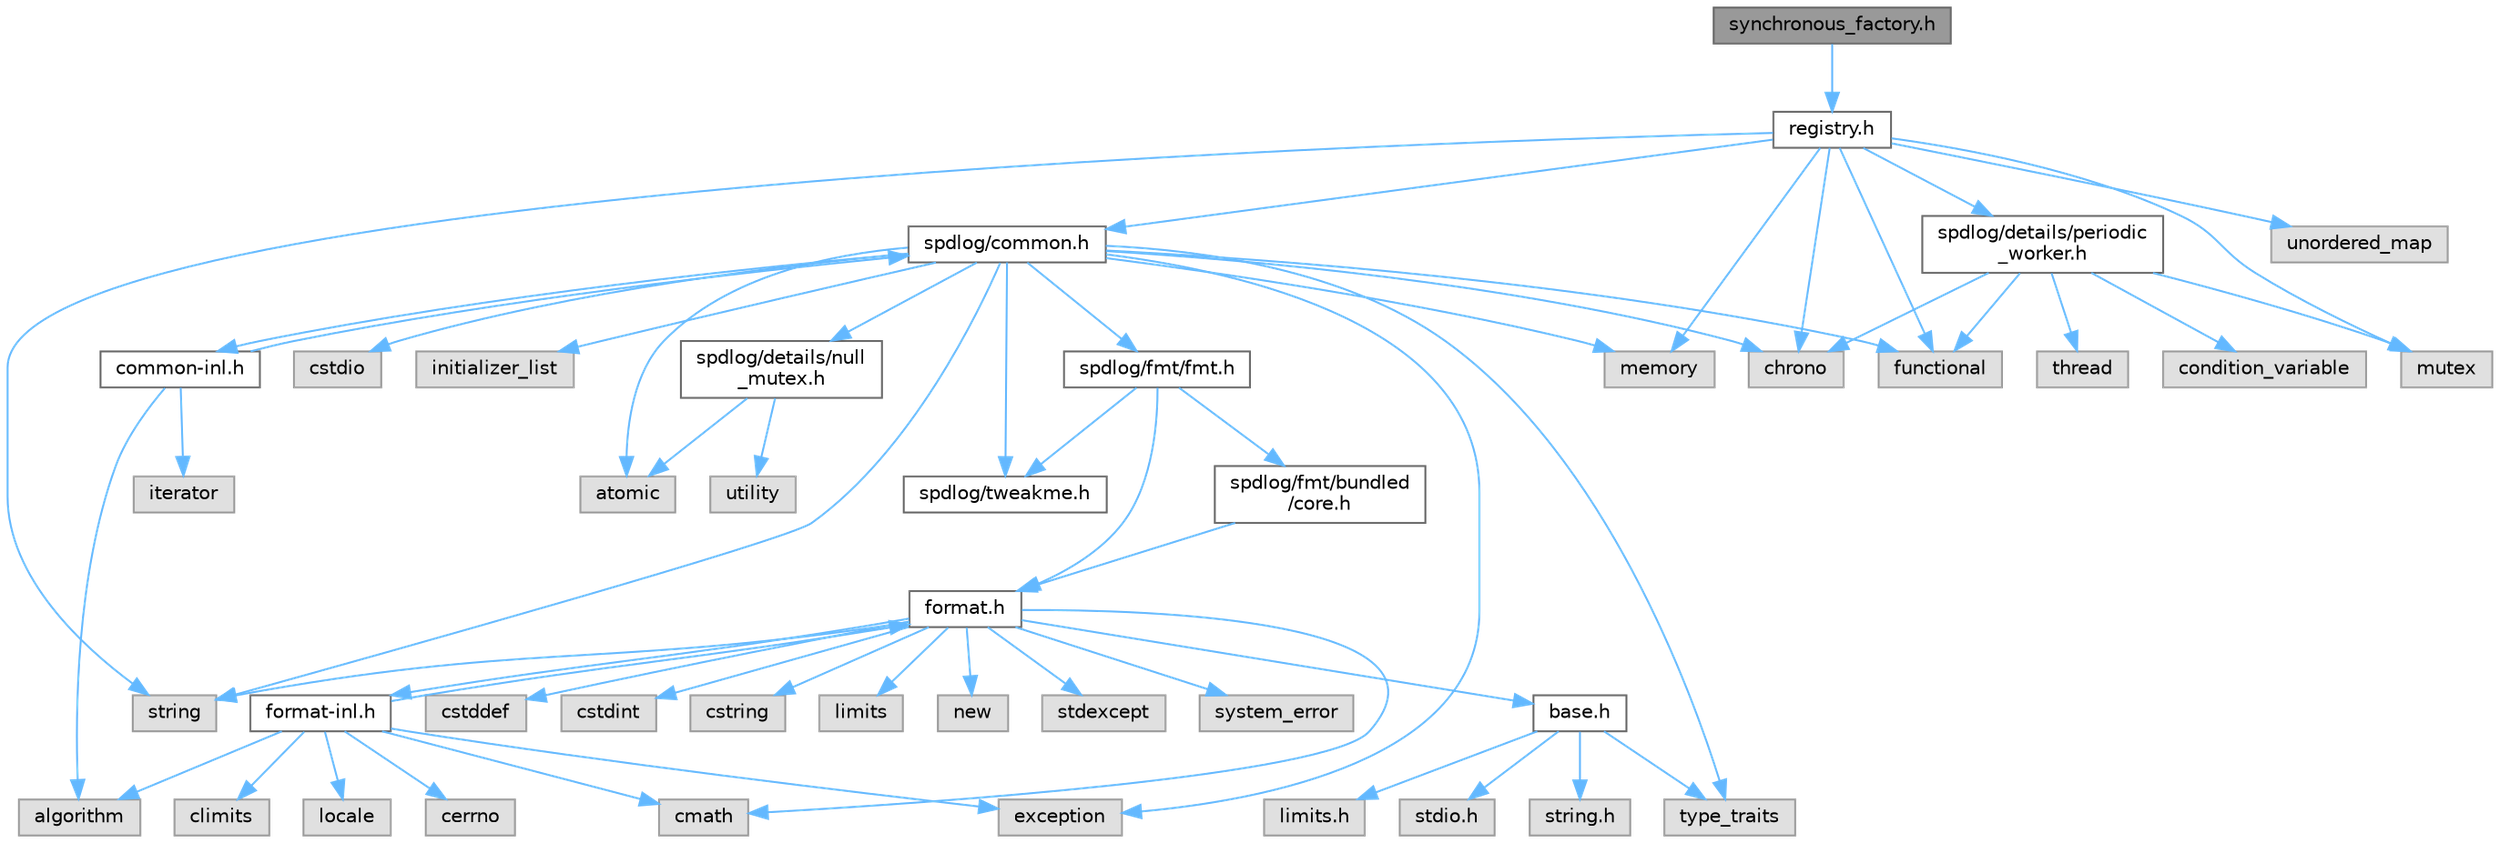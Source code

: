 digraph "synchronous_factory.h"
{
 // LATEX_PDF_SIZE
  bgcolor="transparent";
  edge [fontname=Helvetica,fontsize=10,labelfontname=Helvetica,labelfontsize=10];
  node [fontname=Helvetica,fontsize=10,shape=box,height=0.2,width=0.4];
  Node1 [id="Node000001",label="synchronous_factory.h",height=0.2,width=0.4,color="gray40", fillcolor="grey60", style="filled", fontcolor="black",tooltip=" "];
  Node1 -> Node2 [id="edge1_Node000001_Node000002",color="steelblue1",style="solid",tooltip=" "];
  Node2 [id="Node000002",label="registry.h",height=0.2,width=0.4,color="grey40", fillcolor="white", style="filled",URL="$registry_8h.html",tooltip=" "];
  Node2 -> Node3 [id="edge2_Node000002_Node000003",color="steelblue1",style="solid",tooltip=" "];
  Node3 [id="Node000003",label="spdlog/common.h",height=0.2,width=0.4,color="grey40", fillcolor="white", style="filled",URL="$_my_spdlog_2spdlog_2common_8h.html",tooltip=" "];
  Node3 -> Node4 [id="edge3_Node000003_Node000004",color="steelblue1",style="solid",tooltip=" "];
  Node4 [id="Node000004",label="spdlog/details/null\l_mutex.h",height=0.2,width=0.4,color="grey40", fillcolor="white", style="filled",URL="$null__mutex_8h.html",tooltip=" "];
  Node4 -> Node5 [id="edge4_Node000004_Node000005",color="steelblue1",style="solid",tooltip=" "];
  Node5 [id="Node000005",label="atomic",height=0.2,width=0.4,color="grey60", fillcolor="#E0E0E0", style="filled",tooltip=" "];
  Node4 -> Node6 [id="edge5_Node000004_Node000006",color="steelblue1",style="solid",tooltip=" "];
  Node6 [id="Node000006",label="utility",height=0.2,width=0.4,color="grey60", fillcolor="#E0E0E0", style="filled",tooltip=" "];
  Node3 -> Node7 [id="edge6_Node000003_Node000007",color="steelblue1",style="solid",tooltip=" "];
  Node7 [id="Node000007",label="spdlog/tweakme.h",height=0.2,width=0.4,color="grey40", fillcolor="white", style="filled",URL="$tweakme_8h.html",tooltip=" "];
  Node3 -> Node5 [id="edge7_Node000003_Node000005",color="steelblue1",style="solid",tooltip=" "];
  Node3 -> Node8 [id="edge8_Node000003_Node000008",color="steelblue1",style="solid",tooltip=" "];
  Node8 [id="Node000008",label="chrono",height=0.2,width=0.4,color="grey60", fillcolor="#E0E0E0", style="filled",tooltip=" "];
  Node3 -> Node9 [id="edge9_Node000003_Node000009",color="steelblue1",style="solid",tooltip=" "];
  Node9 [id="Node000009",label="cstdio",height=0.2,width=0.4,color="grey60", fillcolor="#E0E0E0", style="filled",tooltip=" "];
  Node3 -> Node10 [id="edge10_Node000003_Node000010",color="steelblue1",style="solid",tooltip=" "];
  Node10 [id="Node000010",label="exception",height=0.2,width=0.4,color="grey60", fillcolor="#E0E0E0", style="filled",tooltip=" "];
  Node3 -> Node11 [id="edge11_Node000003_Node000011",color="steelblue1",style="solid",tooltip=" "];
  Node11 [id="Node000011",label="functional",height=0.2,width=0.4,color="grey60", fillcolor="#E0E0E0", style="filled",tooltip=" "];
  Node3 -> Node12 [id="edge12_Node000003_Node000012",color="steelblue1",style="solid",tooltip=" "];
  Node12 [id="Node000012",label="initializer_list",height=0.2,width=0.4,color="grey60", fillcolor="#E0E0E0", style="filled",tooltip=" "];
  Node3 -> Node13 [id="edge13_Node000003_Node000013",color="steelblue1",style="solid",tooltip=" "];
  Node13 [id="Node000013",label="memory",height=0.2,width=0.4,color="grey60", fillcolor="#E0E0E0", style="filled",tooltip=" "];
  Node3 -> Node14 [id="edge14_Node000003_Node000014",color="steelblue1",style="solid",tooltip=" "];
  Node14 [id="Node000014",label="string",height=0.2,width=0.4,color="grey60", fillcolor="#E0E0E0", style="filled",tooltip=" "];
  Node3 -> Node15 [id="edge15_Node000003_Node000015",color="steelblue1",style="solid",tooltip=" "];
  Node15 [id="Node000015",label="type_traits",height=0.2,width=0.4,color="grey60", fillcolor="#E0E0E0", style="filled",tooltip=" "];
  Node3 -> Node16 [id="edge16_Node000003_Node000016",color="steelblue1",style="solid",tooltip=" "];
  Node16 [id="Node000016",label="spdlog/fmt/fmt.h",height=0.2,width=0.4,color="grey40", fillcolor="white", style="filled",URL="$fmt_8h.html",tooltip=" "];
  Node16 -> Node7 [id="edge17_Node000016_Node000007",color="steelblue1",style="solid",tooltip=" "];
  Node16 -> Node17 [id="edge18_Node000016_Node000017",color="steelblue1",style="solid",tooltip=" "];
  Node17 [id="Node000017",label="spdlog/fmt/bundled\l/core.h",height=0.2,width=0.4,color="grey40", fillcolor="white", style="filled",URL="$core_8h.html",tooltip=" "];
  Node17 -> Node18 [id="edge19_Node000017_Node000018",color="steelblue1",style="solid",tooltip=" "];
  Node18 [id="Node000018",label="format.h",height=0.2,width=0.4,color="grey40", fillcolor="white", style="filled",URL="$format_8h.html",tooltip=" "];
  Node18 -> Node19 [id="edge20_Node000018_Node000019",color="steelblue1",style="solid",tooltip=" "];
  Node19 [id="Node000019",label="base.h",height=0.2,width=0.4,color="grey40", fillcolor="white", style="filled",URL="$base_8h.html",tooltip=" "];
  Node19 -> Node20 [id="edge21_Node000019_Node000020",color="steelblue1",style="solid",tooltip=" "];
  Node20 [id="Node000020",label="limits.h",height=0.2,width=0.4,color="grey60", fillcolor="#E0E0E0", style="filled",tooltip=" "];
  Node19 -> Node21 [id="edge22_Node000019_Node000021",color="steelblue1",style="solid",tooltip=" "];
  Node21 [id="Node000021",label="stdio.h",height=0.2,width=0.4,color="grey60", fillcolor="#E0E0E0", style="filled",tooltip=" "];
  Node19 -> Node22 [id="edge23_Node000019_Node000022",color="steelblue1",style="solid",tooltip=" "];
  Node22 [id="Node000022",label="string.h",height=0.2,width=0.4,color="grey60", fillcolor="#E0E0E0", style="filled",tooltip=" "];
  Node19 -> Node15 [id="edge24_Node000019_Node000015",color="steelblue1",style="solid",tooltip=" "];
  Node18 -> Node23 [id="edge25_Node000018_Node000023",color="steelblue1",style="solid",tooltip=" "];
  Node23 [id="Node000023",label="cmath",height=0.2,width=0.4,color="grey60", fillcolor="#E0E0E0", style="filled",tooltip=" "];
  Node18 -> Node24 [id="edge26_Node000018_Node000024",color="steelblue1",style="solid",tooltip=" "];
  Node24 [id="Node000024",label="cstddef",height=0.2,width=0.4,color="grey60", fillcolor="#E0E0E0", style="filled",tooltip=" "];
  Node18 -> Node25 [id="edge27_Node000018_Node000025",color="steelblue1",style="solid",tooltip=" "];
  Node25 [id="Node000025",label="cstdint",height=0.2,width=0.4,color="grey60", fillcolor="#E0E0E0", style="filled",tooltip=" "];
  Node18 -> Node26 [id="edge28_Node000018_Node000026",color="steelblue1",style="solid",tooltip=" "];
  Node26 [id="Node000026",label="cstring",height=0.2,width=0.4,color="grey60", fillcolor="#E0E0E0", style="filled",tooltip=" "];
  Node18 -> Node27 [id="edge29_Node000018_Node000027",color="steelblue1",style="solid",tooltip=" "];
  Node27 [id="Node000027",label="limits",height=0.2,width=0.4,color="grey60", fillcolor="#E0E0E0", style="filled",tooltip=" "];
  Node18 -> Node28 [id="edge30_Node000018_Node000028",color="steelblue1",style="solid",tooltip=" "];
  Node28 [id="Node000028",label="new",height=0.2,width=0.4,color="grey60", fillcolor="#E0E0E0", style="filled",tooltip=" "];
  Node18 -> Node29 [id="edge31_Node000018_Node000029",color="steelblue1",style="solid",tooltip=" "];
  Node29 [id="Node000029",label="stdexcept",height=0.2,width=0.4,color="grey60", fillcolor="#E0E0E0", style="filled",tooltip=" "];
  Node18 -> Node14 [id="edge32_Node000018_Node000014",color="steelblue1",style="solid",tooltip=" "];
  Node18 -> Node30 [id="edge33_Node000018_Node000030",color="steelblue1",style="solid",tooltip=" "];
  Node30 [id="Node000030",label="system_error",height=0.2,width=0.4,color="grey60", fillcolor="#E0E0E0", style="filled",tooltip=" "];
  Node18 -> Node31 [id="edge34_Node000018_Node000031",color="steelblue1",style="solid",tooltip=" "];
  Node31 [id="Node000031",label="format-inl.h",height=0.2,width=0.4,color="grey40", fillcolor="white", style="filled",URL="$format-inl_8h.html",tooltip=" "];
  Node31 -> Node32 [id="edge35_Node000031_Node000032",color="steelblue1",style="solid",tooltip=" "];
  Node32 [id="Node000032",label="algorithm",height=0.2,width=0.4,color="grey60", fillcolor="#E0E0E0", style="filled",tooltip=" "];
  Node31 -> Node33 [id="edge36_Node000031_Node000033",color="steelblue1",style="solid",tooltip=" "];
  Node33 [id="Node000033",label="cerrno",height=0.2,width=0.4,color="grey60", fillcolor="#E0E0E0", style="filled",tooltip=" "];
  Node31 -> Node34 [id="edge37_Node000031_Node000034",color="steelblue1",style="solid",tooltip=" "];
  Node34 [id="Node000034",label="climits",height=0.2,width=0.4,color="grey60", fillcolor="#E0E0E0", style="filled",tooltip=" "];
  Node31 -> Node23 [id="edge38_Node000031_Node000023",color="steelblue1",style="solid",tooltip=" "];
  Node31 -> Node10 [id="edge39_Node000031_Node000010",color="steelblue1",style="solid",tooltip=" "];
  Node31 -> Node18 [id="edge40_Node000031_Node000018",color="steelblue1",style="solid",tooltip=" "];
  Node31 -> Node35 [id="edge41_Node000031_Node000035",color="steelblue1",style="solid",tooltip=" "];
  Node35 [id="Node000035",label="locale",height=0.2,width=0.4,color="grey60", fillcolor="#E0E0E0", style="filled",tooltip=" "];
  Node16 -> Node18 [id="edge42_Node000016_Node000018",color="steelblue1",style="solid",tooltip=" "];
  Node3 -> Node36 [id="edge43_Node000003_Node000036",color="steelblue1",style="solid",tooltip=" "];
  Node36 [id="Node000036",label="common-inl.h",height=0.2,width=0.4,color="grey40", fillcolor="white", style="filled",URL="$common-inl_8h.html",tooltip=" "];
  Node36 -> Node3 [id="edge44_Node000036_Node000003",color="steelblue1",style="solid",tooltip=" "];
  Node36 -> Node32 [id="edge45_Node000036_Node000032",color="steelblue1",style="solid",tooltip=" "];
  Node36 -> Node37 [id="edge46_Node000036_Node000037",color="steelblue1",style="solid",tooltip=" "];
  Node37 [id="Node000037",label="iterator",height=0.2,width=0.4,color="grey60", fillcolor="#E0E0E0", style="filled",tooltip=" "];
  Node2 -> Node38 [id="edge47_Node000002_Node000038",color="steelblue1",style="solid",tooltip=" "];
  Node38 [id="Node000038",label="spdlog/details/periodic\l_worker.h",height=0.2,width=0.4,color="grey40", fillcolor="white", style="filled",URL="$periodic__worker_8h.html",tooltip=" "];
  Node38 -> Node8 [id="edge48_Node000038_Node000008",color="steelblue1",style="solid",tooltip=" "];
  Node38 -> Node39 [id="edge49_Node000038_Node000039",color="steelblue1",style="solid",tooltip=" "];
  Node39 [id="Node000039",label="condition_variable",height=0.2,width=0.4,color="grey60", fillcolor="#E0E0E0", style="filled",tooltip=" "];
  Node38 -> Node11 [id="edge50_Node000038_Node000011",color="steelblue1",style="solid",tooltip=" "];
  Node38 -> Node40 [id="edge51_Node000038_Node000040",color="steelblue1",style="solid",tooltip=" "];
  Node40 [id="Node000040",label="mutex",height=0.2,width=0.4,color="grey60", fillcolor="#E0E0E0", style="filled",tooltip=" "];
  Node38 -> Node41 [id="edge52_Node000038_Node000041",color="steelblue1",style="solid",tooltip=" "];
  Node41 [id="Node000041",label="thread",height=0.2,width=0.4,color="grey60", fillcolor="#E0E0E0", style="filled",tooltip=" "];
  Node2 -> Node8 [id="edge53_Node000002_Node000008",color="steelblue1",style="solid",tooltip=" "];
  Node2 -> Node11 [id="edge54_Node000002_Node000011",color="steelblue1",style="solid",tooltip=" "];
  Node2 -> Node13 [id="edge55_Node000002_Node000013",color="steelblue1",style="solid",tooltip=" "];
  Node2 -> Node40 [id="edge56_Node000002_Node000040",color="steelblue1",style="solid",tooltip=" "];
  Node2 -> Node14 [id="edge57_Node000002_Node000014",color="steelblue1",style="solid",tooltip=" "];
  Node2 -> Node42 [id="edge58_Node000002_Node000042",color="steelblue1",style="solid",tooltip=" "];
  Node42 [id="Node000042",label="unordered_map",height=0.2,width=0.4,color="grey60", fillcolor="#E0E0E0", style="filled",tooltip=" "];
}
